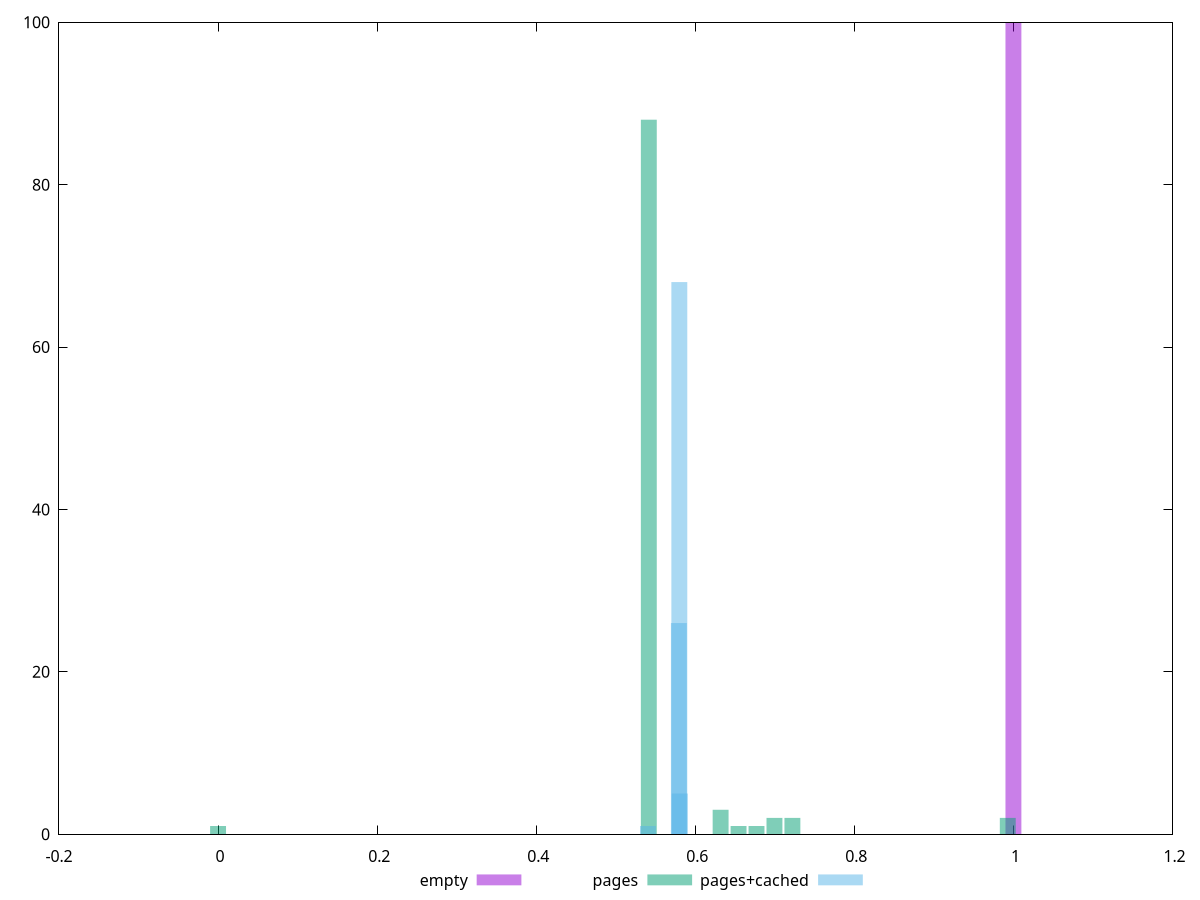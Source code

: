 $_empty <<EOF
1 100
EOF
$_pages <<EOF
0.6769744844274261 1
0.5415795875419409 88
0.7221061167225878 2
0 1
0.6995403005750069 2
0.6318428521322643 3
0.9928959104935583 2
0.6544086682798452 1
EOF
$_pagesCached <<EOF
0.5405141542328713 1
0.5799324551263589 68
0.5793746489816398 26
0.5804902612710782 5
EOF
set key outside below
set terminal pngcairo
set output "report_00005_2020-11-02T22-26-11.212Z/uses-rel-preload/uses-rel-preload_empty_pages_pages+cached+hist.png"
set boxwidth 0.02
set style fill transparent solid 0.5 noborder
set yrange [0:100]
plot $_empty title "empty" with boxes ,$_pages title "pages" with boxes ,$_pagesCached title "pages+cached" with boxes ,